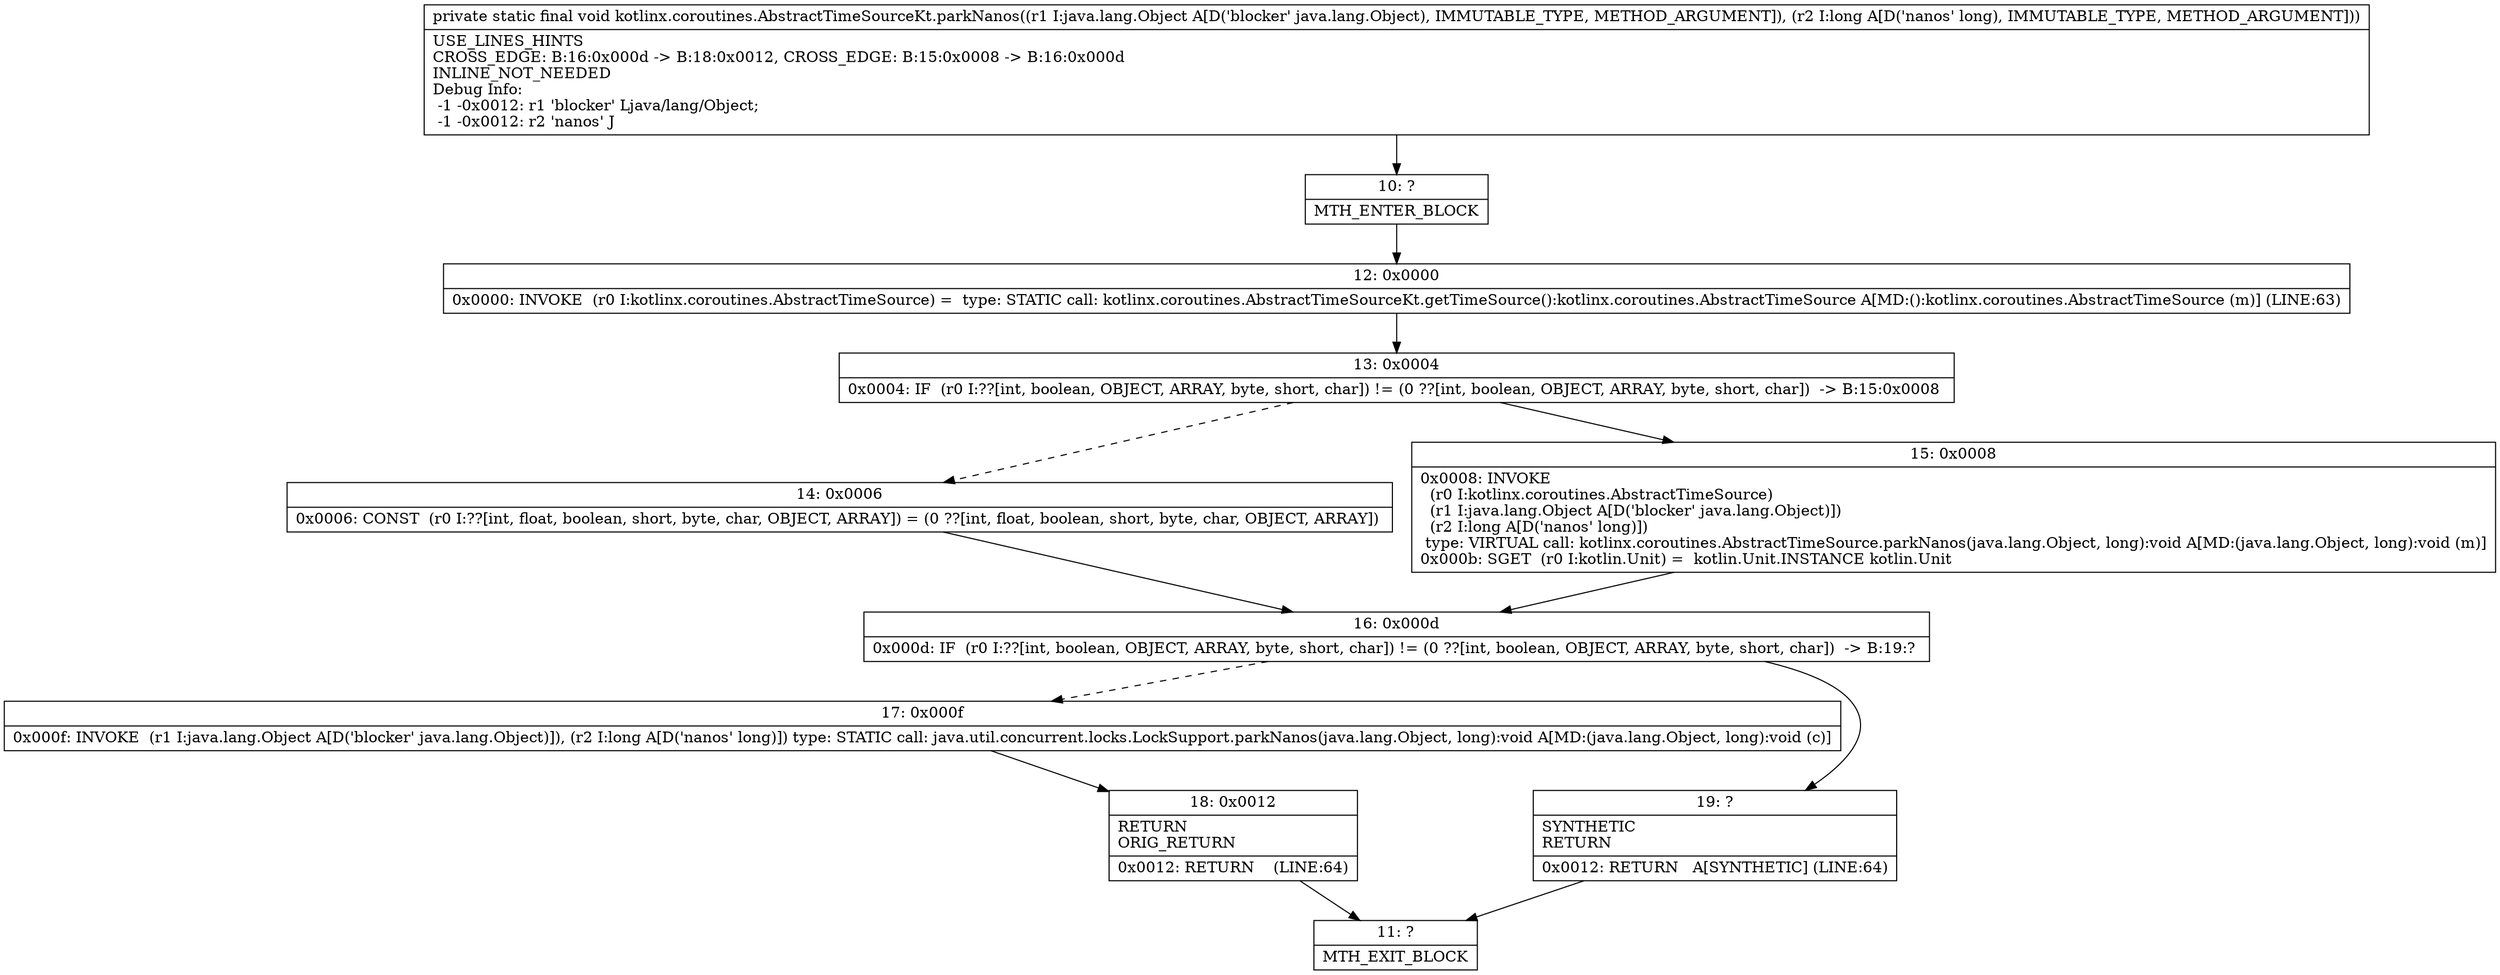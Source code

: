 digraph "CFG forkotlinx.coroutines.AbstractTimeSourceKt.parkNanos(Ljava\/lang\/Object;J)V" {
Node_10 [shape=record,label="{10\:\ ?|MTH_ENTER_BLOCK\l}"];
Node_12 [shape=record,label="{12\:\ 0x0000|0x0000: INVOKE  (r0 I:kotlinx.coroutines.AbstractTimeSource) =  type: STATIC call: kotlinx.coroutines.AbstractTimeSourceKt.getTimeSource():kotlinx.coroutines.AbstractTimeSource A[MD:():kotlinx.coroutines.AbstractTimeSource (m)] (LINE:63)\l}"];
Node_13 [shape=record,label="{13\:\ 0x0004|0x0004: IF  (r0 I:??[int, boolean, OBJECT, ARRAY, byte, short, char]) != (0 ??[int, boolean, OBJECT, ARRAY, byte, short, char])  \-\> B:15:0x0008 \l}"];
Node_14 [shape=record,label="{14\:\ 0x0006|0x0006: CONST  (r0 I:??[int, float, boolean, short, byte, char, OBJECT, ARRAY]) = (0 ??[int, float, boolean, short, byte, char, OBJECT, ARRAY]) \l}"];
Node_16 [shape=record,label="{16\:\ 0x000d|0x000d: IF  (r0 I:??[int, boolean, OBJECT, ARRAY, byte, short, char]) != (0 ??[int, boolean, OBJECT, ARRAY, byte, short, char])  \-\> B:19:? \l}"];
Node_17 [shape=record,label="{17\:\ 0x000f|0x000f: INVOKE  (r1 I:java.lang.Object A[D('blocker' java.lang.Object)]), (r2 I:long A[D('nanos' long)]) type: STATIC call: java.util.concurrent.locks.LockSupport.parkNanos(java.lang.Object, long):void A[MD:(java.lang.Object, long):void (c)]\l}"];
Node_18 [shape=record,label="{18\:\ 0x0012|RETURN\lORIG_RETURN\l|0x0012: RETURN    (LINE:64)\l}"];
Node_11 [shape=record,label="{11\:\ ?|MTH_EXIT_BLOCK\l}"];
Node_19 [shape=record,label="{19\:\ ?|SYNTHETIC\lRETURN\l|0x0012: RETURN   A[SYNTHETIC] (LINE:64)\l}"];
Node_15 [shape=record,label="{15\:\ 0x0008|0x0008: INVOKE  \l  (r0 I:kotlinx.coroutines.AbstractTimeSource)\l  (r1 I:java.lang.Object A[D('blocker' java.lang.Object)])\l  (r2 I:long A[D('nanos' long)])\l type: VIRTUAL call: kotlinx.coroutines.AbstractTimeSource.parkNanos(java.lang.Object, long):void A[MD:(java.lang.Object, long):void (m)]\l0x000b: SGET  (r0 I:kotlin.Unit) =  kotlin.Unit.INSTANCE kotlin.Unit \l}"];
MethodNode[shape=record,label="{private static final void kotlinx.coroutines.AbstractTimeSourceKt.parkNanos((r1 I:java.lang.Object A[D('blocker' java.lang.Object), IMMUTABLE_TYPE, METHOD_ARGUMENT]), (r2 I:long A[D('nanos' long), IMMUTABLE_TYPE, METHOD_ARGUMENT]))  | USE_LINES_HINTS\lCROSS_EDGE: B:16:0x000d \-\> B:18:0x0012, CROSS_EDGE: B:15:0x0008 \-\> B:16:0x000d\lINLINE_NOT_NEEDED\lDebug Info:\l  \-1 \-0x0012: r1 'blocker' Ljava\/lang\/Object;\l  \-1 \-0x0012: r2 'nanos' J\l}"];
MethodNode -> Node_10;Node_10 -> Node_12;
Node_12 -> Node_13;
Node_13 -> Node_14[style=dashed];
Node_13 -> Node_15;
Node_14 -> Node_16;
Node_16 -> Node_17[style=dashed];
Node_16 -> Node_19;
Node_17 -> Node_18;
Node_18 -> Node_11;
Node_19 -> Node_11;
Node_15 -> Node_16;
}

